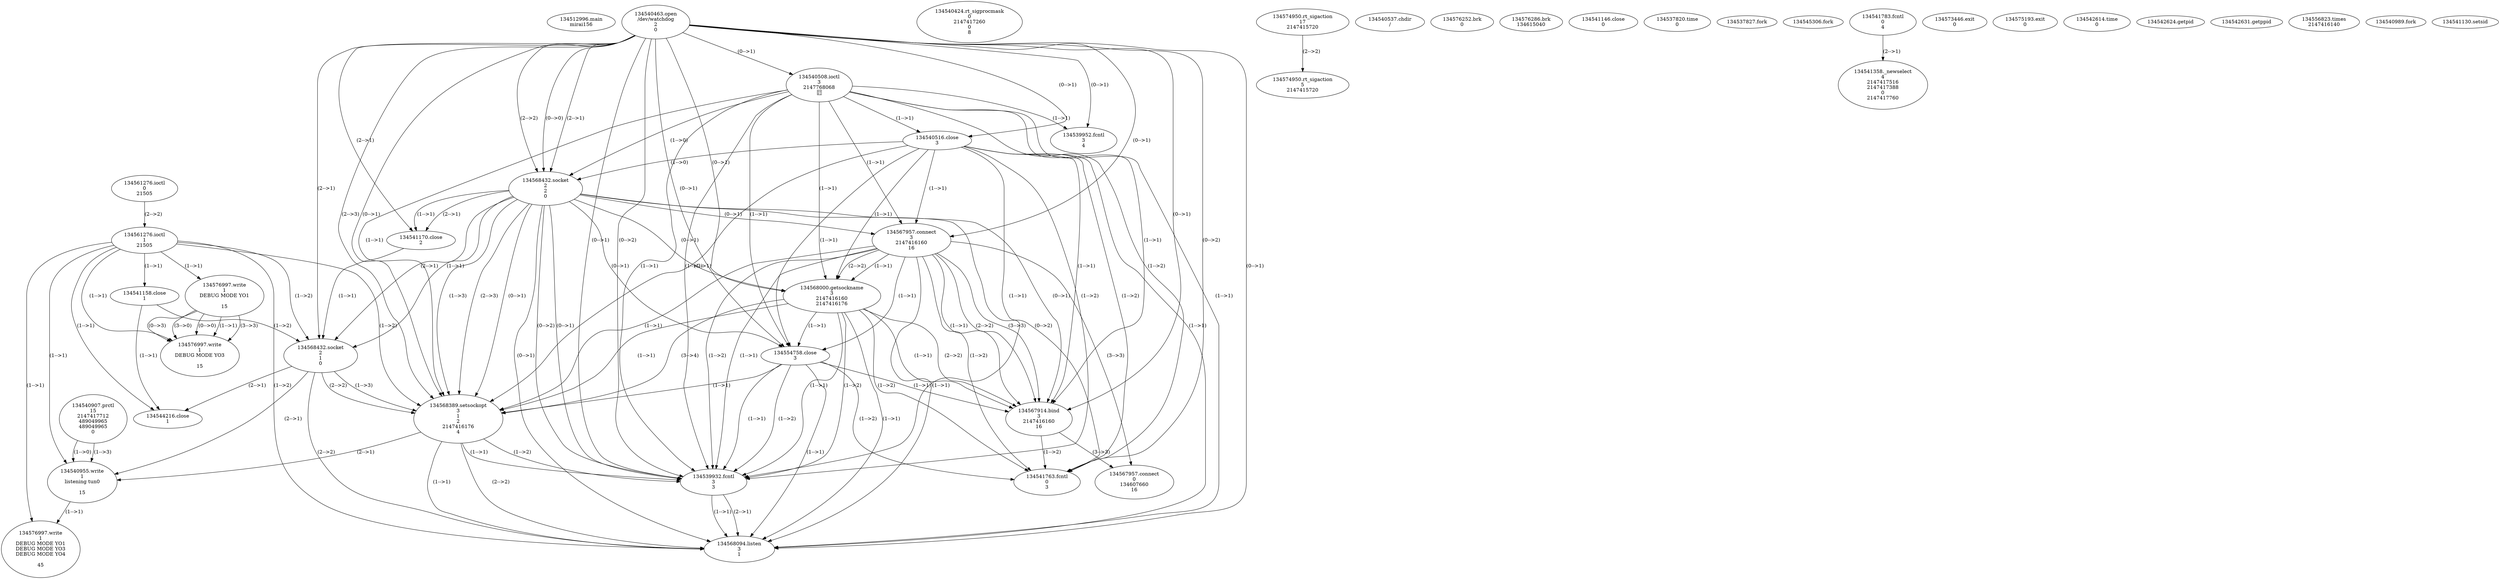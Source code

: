 // Global SCDG with merge call
digraph {
	0 [label="134512996.main
mirai156"]
	1 [label="134561276.ioctl
0
21505
"]
	2 [label="134561276.ioctl
1
21505
"]
	1 -> 2 [label="(2-->2)"]
	3 [label="134540424.rt_sigprocmask
0
2147417260
0
8"]
	4 [label="134574950.rt_sigaction
17
2147415720"]
	5 [label="134574950.rt_sigaction
5
2147415720"]
	4 -> 5 [label="(2-->2)"]
	6 [label="134540463.open
/dev/watchdog
2
0"]
	7 [label="134540508.ioctl
3
2147768068
"]
	6 -> 7 [label="(0-->1)"]
	8 [label="134540516.close
3"]
	6 -> 8 [label="(0-->1)"]
	7 -> 8 [label="(1-->1)"]
	9 [label="134540537.chdir
/"]
	10 [label="134568432.socket
2
2
0"]
	6 -> 10 [label="(2-->1)"]
	6 -> 10 [label="(2-->2)"]
	6 -> 10 [label="(0-->0)"]
	7 -> 10 [label="(1-->0)"]
	8 -> 10 [label="(1-->0)"]
	11 [label="134567957.connect
3
2147416160
16"]
	6 -> 11 [label="(0-->1)"]
	7 -> 11 [label="(1-->1)"]
	8 -> 11 [label="(1-->1)"]
	10 -> 11 [label="(0-->1)"]
	12 [label="134568000.getsockname
3
2147416160
2147416176"]
	6 -> 12 [label="(0-->1)"]
	7 -> 12 [label="(1-->1)"]
	8 -> 12 [label="(1-->1)"]
	10 -> 12 [label="(0-->1)"]
	11 -> 12 [label="(1-->1)"]
	11 -> 12 [label="(2-->2)"]
	13 [label="134554758.close
3"]
	6 -> 13 [label="(0-->1)"]
	7 -> 13 [label="(1-->1)"]
	8 -> 13 [label="(1-->1)"]
	10 -> 13 [label="(0-->1)"]
	11 -> 13 [label="(1-->1)"]
	12 -> 13 [label="(1-->1)"]
	14 [label="134576252.brk
0"]
	15 [label="134576286.brk
134615040"]
	16 [label="134567914.bind
3
2147416160
16"]
	6 -> 16 [label="(0-->1)"]
	7 -> 16 [label="(1-->1)"]
	8 -> 16 [label="(1-->1)"]
	10 -> 16 [label="(0-->1)"]
	11 -> 16 [label="(1-->1)"]
	12 -> 16 [label="(1-->1)"]
	13 -> 16 [label="(1-->1)"]
	11 -> 16 [label="(2-->2)"]
	12 -> 16 [label="(2-->2)"]
	11 -> 16 [label="(3-->3)"]
	17 [label="134541146.close
0"]
	18 [label="134541158.close
1"]
	2 -> 18 [label="(1-->1)"]
	19 [label="134541170.close
2"]
	6 -> 19 [label="(2-->1)"]
	10 -> 19 [label="(1-->1)"]
	10 -> 19 [label="(2-->1)"]
	20 [label="134537820.time
0"]
	21 [label="134537827.fork
"]
	22 [label="134545306.fork
"]
	23 [label="134568432.socket
2
1
0"]
	6 -> 23 [label="(2-->1)"]
	10 -> 23 [label="(1-->1)"]
	10 -> 23 [label="(2-->1)"]
	19 -> 23 [label="(1-->1)"]
	2 -> 23 [label="(1-->2)"]
	18 -> 23 [label="(1-->2)"]
	24 [label="134541763.fcntl
0
3"]
	6 -> 24 [label="(0-->2)"]
	7 -> 24 [label="(1-->2)"]
	8 -> 24 [label="(1-->2)"]
	10 -> 24 [label="(0-->2)"]
	11 -> 24 [label="(1-->2)"]
	12 -> 24 [label="(1-->2)"]
	13 -> 24 [label="(1-->2)"]
	16 -> 24 [label="(1-->2)"]
	25 [label="134541783.fcntl
0
4"]
	26 [label="134544216.close
1"]
	2 -> 26 [label="(1-->1)"]
	18 -> 26 [label="(1-->1)"]
	23 -> 26 [label="(2-->1)"]
	27 [label="134567957.connect
0
134607660
16"]
	11 -> 27 [label="(3-->3)"]
	16 -> 27 [label="(3-->3)"]
	28 [label="134541358._newselect
4
2147417516
2147417388
0
2147417760"]
	25 -> 28 [label="(2-->1)"]
	29 [label="134573446.exit
0"]
	30 [label="134575193.exit
0"]
	31 [label="134576997.write
1
DEBUG MODE YO1

15"]
	2 -> 31 [label="(1-->1)"]
	32 [label="134576997.write
1
DEBUG MODE YO3

15"]
	2 -> 32 [label="(1-->1)"]
	31 -> 32 [label="(1-->1)"]
	31 -> 32 [label="(3-->3)"]
	31 -> 32 [label="(0-->3)"]
	31 -> 32 [label="(3-->0)"]
	31 -> 32 [label="(0-->0)"]
	33 [label="134539952.fcntl
3
4"]
	6 -> 33 [label="(0-->1)"]
	7 -> 33 [label="(1-->1)"]
	34 [label="134568389.setsockopt
3
1
2
2147416176
4"]
	6 -> 34 [label="(0-->1)"]
	7 -> 34 [label="(1-->1)"]
	8 -> 34 [label="(1-->1)"]
	10 -> 34 [label="(0-->1)"]
	11 -> 34 [label="(1-->1)"]
	12 -> 34 [label="(1-->1)"]
	13 -> 34 [label="(1-->1)"]
	2 -> 34 [label="(1-->2)"]
	23 -> 34 [label="(2-->2)"]
	6 -> 34 [label="(2-->3)"]
	10 -> 34 [label="(1-->3)"]
	10 -> 34 [label="(2-->3)"]
	23 -> 34 [label="(1-->3)"]
	12 -> 34 [label="(3-->4)"]
	35 [label="134539932.fcntl
3
3"]
	6 -> 35 [label="(0-->1)"]
	7 -> 35 [label="(1-->1)"]
	8 -> 35 [label="(1-->1)"]
	10 -> 35 [label="(0-->1)"]
	11 -> 35 [label="(1-->1)"]
	12 -> 35 [label="(1-->1)"]
	13 -> 35 [label="(1-->1)"]
	34 -> 35 [label="(1-->1)"]
	6 -> 35 [label="(0-->2)"]
	7 -> 35 [label="(1-->2)"]
	8 -> 35 [label="(1-->2)"]
	10 -> 35 [label="(0-->2)"]
	11 -> 35 [label="(1-->2)"]
	12 -> 35 [label="(1-->2)"]
	13 -> 35 [label="(1-->2)"]
	34 -> 35 [label="(1-->2)"]
	36 [label="134542614.time
0"]
	37 [label="134542624.getpid
"]
	38 [label="134542631.getppid
"]
	39 [label="134556823.times
2147416140"]
	40 [label="134540907.prctl
15
2147417712
489049965
489049965
0"]
	41 [label="134540955.write
1
listening tun0

15"]
	2 -> 41 [label="(1-->1)"]
	23 -> 41 [label="(2-->1)"]
	34 -> 41 [label="(2-->1)"]
	40 -> 41 [label="(1-->3)"]
	40 -> 41 [label="(1-->0)"]
	42 [label="134540989.fork
"]
	43 [label="134541130.setsid
"]
	44 [label="134568094.listen
3
1"]
	6 -> 44 [label="(0-->1)"]
	7 -> 44 [label="(1-->1)"]
	8 -> 44 [label="(1-->1)"]
	10 -> 44 [label="(0-->1)"]
	11 -> 44 [label="(1-->1)"]
	12 -> 44 [label="(1-->1)"]
	13 -> 44 [label="(1-->1)"]
	34 -> 44 [label="(1-->1)"]
	35 -> 44 [label="(1-->1)"]
	35 -> 44 [label="(2-->1)"]
	2 -> 44 [label="(1-->2)"]
	23 -> 44 [label="(2-->2)"]
	34 -> 44 [label="(2-->2)"]
	45 [label="134576997.write
1
DEBUG MODE YO1
DEBUG MODE YO3
DEBUG MODE YO4

45"]
	2 -> 45 [label="(1-->1)"]
	41 -> 45 [label="(1-->1)"]
}
